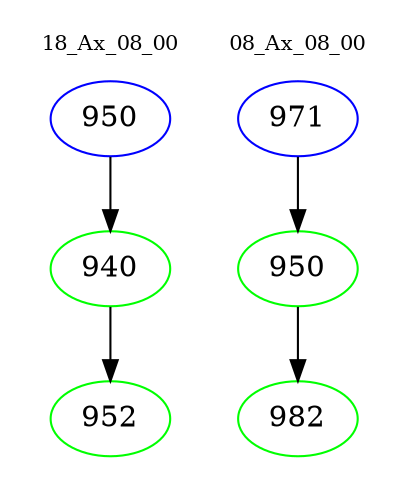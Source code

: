 digraph{
subgraph cluster_0 {
color = white
label = "18_Ax_08_00";
fontsize=10;
T0_950 [label="950", color="blue"]
T0_950 -> T0_940 [color="black"]
T0_940 [label="940", color="green"]
T0_940 -> T0_952 [color="black"]
T0_952 [label="952", color="green"]
}
subgraph cluster_1 {
color = white
label = "08_Ax_08_00";
fontsize=10;
T1_971 [label="971", color="blue"]
T1_971 -> T1_950 [color="black"]
T1_950 [label="950", color="green"]
T1_950 -> T1_982 [color="black"]
T1_982 [label="982", color="green"]
}
}
